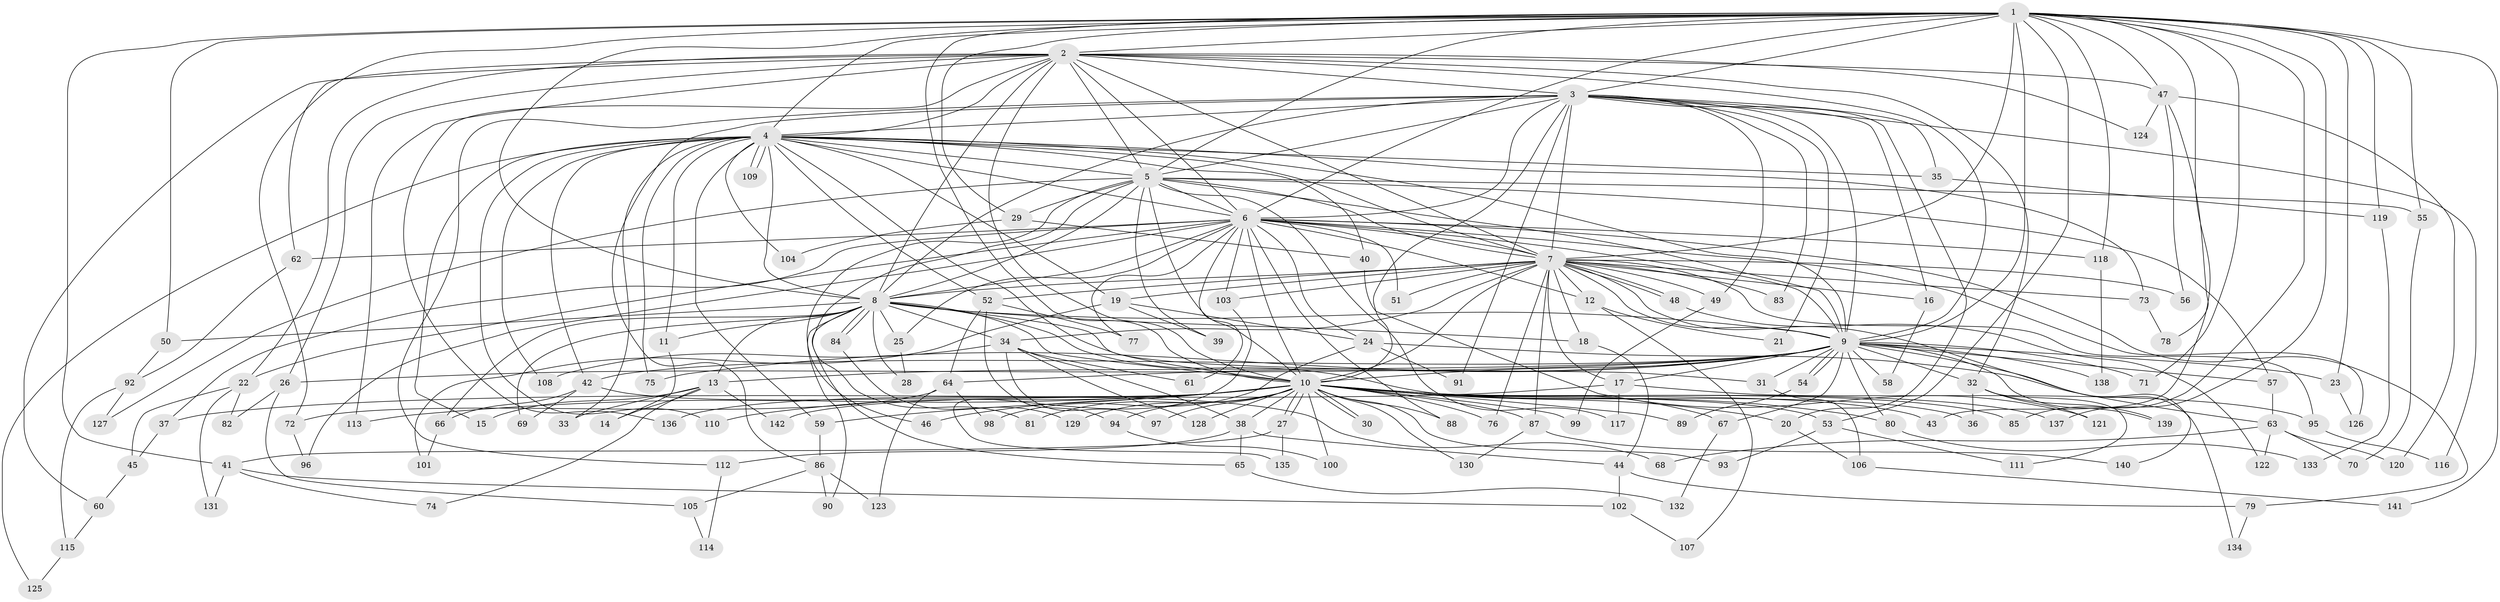 // Generated by graph-tools (version 1.1) at 2025/44/03/09/25 04:44:03]
// undirected, 142 vertices, 309 edges
graph export_dot {
graph [start="1"]
  node [color=gray90,style=filled];
  1;
  2;
  3;
  4;
  5;
  6;
  7;
  8;
  9;
  10;
  11;
  12;
  13;
  14;
  15;
  16;
  17;
  18;
  19;
  20;
  21;
  22;
  23;
  24;
  25;
  26;
  27;
  28;
  29;
  30;
  31;
  32;
  33;
  34;
  35;
  36;
  37;
  38;
  39;
  40;
  41;
  42;
  43;
  44;
  45;
  46;
  47;
  48;
  49;
  50;
  51;
  52;
  53;
  54;
  55;
  56;
  57;
  58;
  59;
  60;
  61;
  62;
  63;
  64;
  65;
  66;
  67;
  68;
  69;
  70;
  71;
  72;
  73;
  74;
  75;
  76;
  77;
  78;
  79;
  80;
  81;
  82;
  83;
  84;
  85;
  86;
  87;
  88;
  89;
  90;
  91;
  92;
  93;
  94;
  95;
  96;
  97;
  98;
  99;
  100;
  101;
  102;
  103;
  104;
  105;
  106;
  107;
  108;
  109;
  110;
  111;
  112;
  113;
  114;
  115;
  116;
  117;
  118;
  119;
  120;
  121;
  122;
  123;
  124;
  125;
  126;
  127;
  128;
  129;
  130;
  131;
  132;
  133;
  134;
  135;
  136;
  137;
  138;
  139;
  140;
  141;
  142;
  1 -- 2;
  1 -- 3;
  1 -- 4;
  1 -- 5;
  1 -- 6;
  1 -- 7;
  1 -- 8;
  1 -- 9;
  1 -- 10;
  1 -- 23;
  1 -- 29;
  1 -- 41;
  1 -- 43;
  1 -- 47;
  1 -- 50;
  1 -- 53;
  1 -- 55;
  1 -- 71;
  1 -- 72;
  1 -- 85;
  1 -- 118;
  1 -- 119;
  1 -- 137;
  1 -- 141;
  2 -- 3;
  2 -- 4;
  2 -- 5;
  2 -- 6;
  2 -- 7;
  2 -- 8;
  2 -- 9;
  2 -- 10;
  2 -- 22;
  2 -- 26;
  2 -- 32;
  2 -- 47;
  2 -- 60;
  2 -- 62;
  2 -- 113;
  2 -- 124;
  2 -- 136;
  3 -- 4;
  3 -- 5;
  3 -- 6;
  3 -- 7;
  3 -- 8;
  3 -- 9;
  3 -- 10;
  3 -- 16;
  3 -- 20;
  3 -- 21;
  3 -- 35;
  3 -- 49;
  3 -- 83;
  3 -- 86;
  3 -- 91;
  3 -- 112;
  3 -- 116;
  4 -- 5;
  4 -- 6;
  4 -- 7;
  4 -- 8;
  4 -- 9;
  4 -- 10;
  4 -- 11;
  4 -- 15;
  4 -- 19;
  4 -- 33;
  4 -- 35;
  4 -- 40;
  4 -- 42;
  4 -- 52;
  4 -- 59;
  4 -- 73;
  4 -- 75;
  4 -- 104;
  4 -- 108;
  4 -- 109;
  4 -- 109;
  4 -- 110;
  4 -- 125;
  5 -- 6;
  5 -- 7;
  5 -- 8;
  5 -- 9;
  5 -- 10;
  5 -- 29;
  5 -- 39;
  5 -- 46;
  5 -- 55;
  5 -- 57;
  5 -- 81;
  5 -- 117;
  5 -- 127;
  6 -- 7;
  6 -- 8;
  6 -- 9;
  6 -- 10;
  6 -- 12;
  6 -- 22;
  6 -- 24;
  6 -- 25;
  6 -- 37;
  6 -- 51;
  6 -- 61;
  6 -- 62;
  6 -- 77;
  6 -- 79;
  6 -- 88;
  6 -- 96;
  6 -- 103;
  6 -- 118;
  6 -- 126;
  7 -- 8;
  7 -- 9;
  7 -- 10;
  7 -- 12;
  7 -- 16;
  7 -- 17;
  7 -- 18;
  7 -- 19;
  7 -- 34;
  7 -- 48;
  7 -- 48;
  7 -- 49;
  7 -- 51;
  7 -- 52;
  7 -- 56;
  7 -- 73;
  7 -- 76;
  7 -- 83;
  7 -- 87;
  7 -- 95;
  7 -- 103;
  7 -- 140;
  8 -- 9;
  8 -- 10;
  8 -- 11;
  8 -- 13;
  8 -- 18;
  8 -- 25;
  8 -- 28;
  8 -- 31;
  8 -- 34;
  8 -- 36;
  8 -- 50;
  8 -- 65;
  8 -- 66;
  8 -- 69;
  8 -- 84;
  8 -- 84;
  8 -- 90;
  9 -- 10;
  9 -- 13;
  9 -- 17;
  9 -- 23;
  9 -- 26;
  9 -- 31;
  9 -- 32;
  9 -- 42;
  9 -- 54;
  9 -- 54;
  9 -- 57;
  9 -- 58;
  9 -- 64;
  9 -- 67;
  9 -- 71;
  9 -- 75;
  9 -- 80;
  9 -- 134;
  9 -- 138;
  9 -- 139;
  10 -- 20;
  10 -- 27;
  10 -- 27;
  10 -- 30;
  10 -- 30;
  10 -- 38;
  10 -- 43;
  10 -- 46;
  10 -- 53;
  10 -- 59;
  10 -- 67;
  10 -- 76;
  10 -- 80;
  10 -- 81;
  10 -- 85;
  10 -- 87;
  10 -- 88;
  10 -- 89;
  10 -- 93;
  10 -- 94;
  10 -- 97;
  10 -- 99;
  10 -- 100;
  10 -- 110;
  10 -- 113;
  10 -- 128;
  10 -- 129;
  10 -- 130;
  10 -- 136;
  10 -- 137;
  10 -- 142;
  11 -- 14;
  12 -- 21;
  12 -- 107;
  13 -- 14;
  13 -- 15;
  13 -- 33;
  13 -- 74;
  13 -- 142;
  16 -- 58;
  17 -- 37;
  17 -- 95;
  17 -- 117;
  18 -- 44;
  19 -- 24;
  19 -- 39;
  19 -- 101;
  20 -- 106;
  22 -- 45;
  22 -- 82;
  22 -- 131;
  23 -- 126;
  24 -- 63;
  24 -- 91;
  24 -- 98;
  25 -- 28;
  26 -- 82;
  26 -- 105;
  27 -- 41;
  27 -- 135;
  29 -- 40;
  29 -- 104;
  31 -- 106;
  32 -- 36;
  32 -- 111;
  32 -- 121;
  32 -- 139;
  34 -- 38;
  34 -- 61;
  34 -- 97;
  34 -- 108;
  34 -- 128;
  35 -- 119;
  37 -- 45;
  38 -- 44;
  38 -- 65;
  38 -- 112;
  40 -- 121;
  41 -- 74;
  41 -- 102;
  41 -- 131;
  42 -- 66;
  42 -- 68;
  42 -- 69;
  44 -- 79;
  44 -- 102;
  45 -- 60;
  47 -- 56;
  47 -- 78;
  47 -- 120;
  47 -- 124;
  48 -- 122;
  49 -- 99;
  50 -- 92;
  52 -- 64;
  52 -- 77;
  52 -- 94;
  53 -- 93;
  53 -- 111;
  54 -- 89;
  55 -- 70;
  57 -- 63;
  59 -- 86;
  60 -- 115;
  62 -- 92;
  63 -- 68;
  63 -- 70;
  63 -- 120;
  63 -- 122;
  64 -- 72;
  64 -- 98;
  64 -- 123;
  65 -- 132;
  66 -- 101;
  67 -- 132;
  72 -- 96;
  73 -- 78;
  79 -- 134;
  80 -- 133;
  84 -- 129;
  86 -- 90;
  86 -- 105;
  86 -- 123;
  87 -- 130;
  87 -- 140;
  92 -- 115;
  92 -- 127;
  94 -- 100;
  95 -- 116;
  102 -- 107;
  103 -- 135;
  105 -- 114;
  106 -- 141;
  112 -- 114;
  115 -- 125;
  118 -- 138;
  119 -- 133;
}
